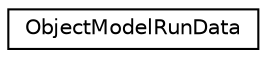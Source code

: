 digraph "Graphical Class Hierarchy"
{
 // LATEX_PDF_SIZE
  edge [fontname="Helvetica",fontsize="10",labelfontname="Helvetica",labelfontsize="10"];
  node [fontname="Helvetica",fontsize="10",shape=record];
  rankdir="LR";
  Node0 [label="ObjectModelRunData",height=0.2,width=0.4,color="black", fillcolor="white", style="filled",URL="$classObjectModelRunData.html",tooltip=" "];
}
